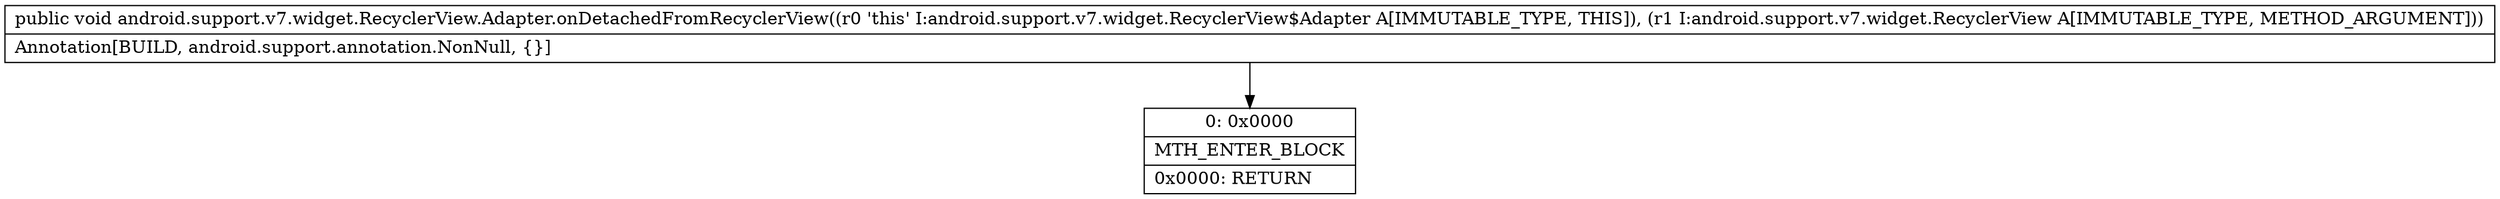 digraph "CFG forandroid.support.v7.widget.RecyclerView.Adapter.onDetachedFromRecyclerView(Landroid\/support\/v7\/widget\/RecyclerView;)V" {
Node_0 [shape=record,label="{0\:\ 0x0000|MTH_ENTER_BLOCK\l|0x0000: RETURN   \l}"];
MethodNode[shape=record,label="{public void android.support.v7.widget.RecyclerView.Adapter.onDetachedFromRecyclerView((r0 'this' I:android.support.v7.widget.RecyclerView$Adapter A[IMMUTABLE_TYPE, THIS]), (r1 I:android.support.v7.widget.RecyclerView A[IMMUTABLE_TYPE, METHOD_ARGUMENT]))  | Annotation[BUILD, android.support.annotation.NonNull, \{\}]\l}"];
MethodNode -> Node_0;
}

